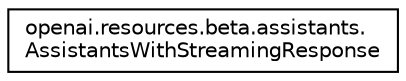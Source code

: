 digraph "Graphical Class Hierarchy"
{
 // LATEX_PDF_SIZE
  edge [fontname="Helvetica",fontsize="10",labelfontname="Helvetica",labelfontsize="10"];
  node [fontname="Helvetica",fontsize="10",shape=record];
  rankdir="LR";
  Node0 [label="openai.resources.beta.assistants.\lAssistantsWithStreamingResponse",height=0.2,width=0.4,color="black", fillcolor="white", style="filled",URL="$classopenai_1_1resources_1_1beta_1_1assistants_1_1AssistantsWithStreamingResponse.html",tooltip=" "];
}
